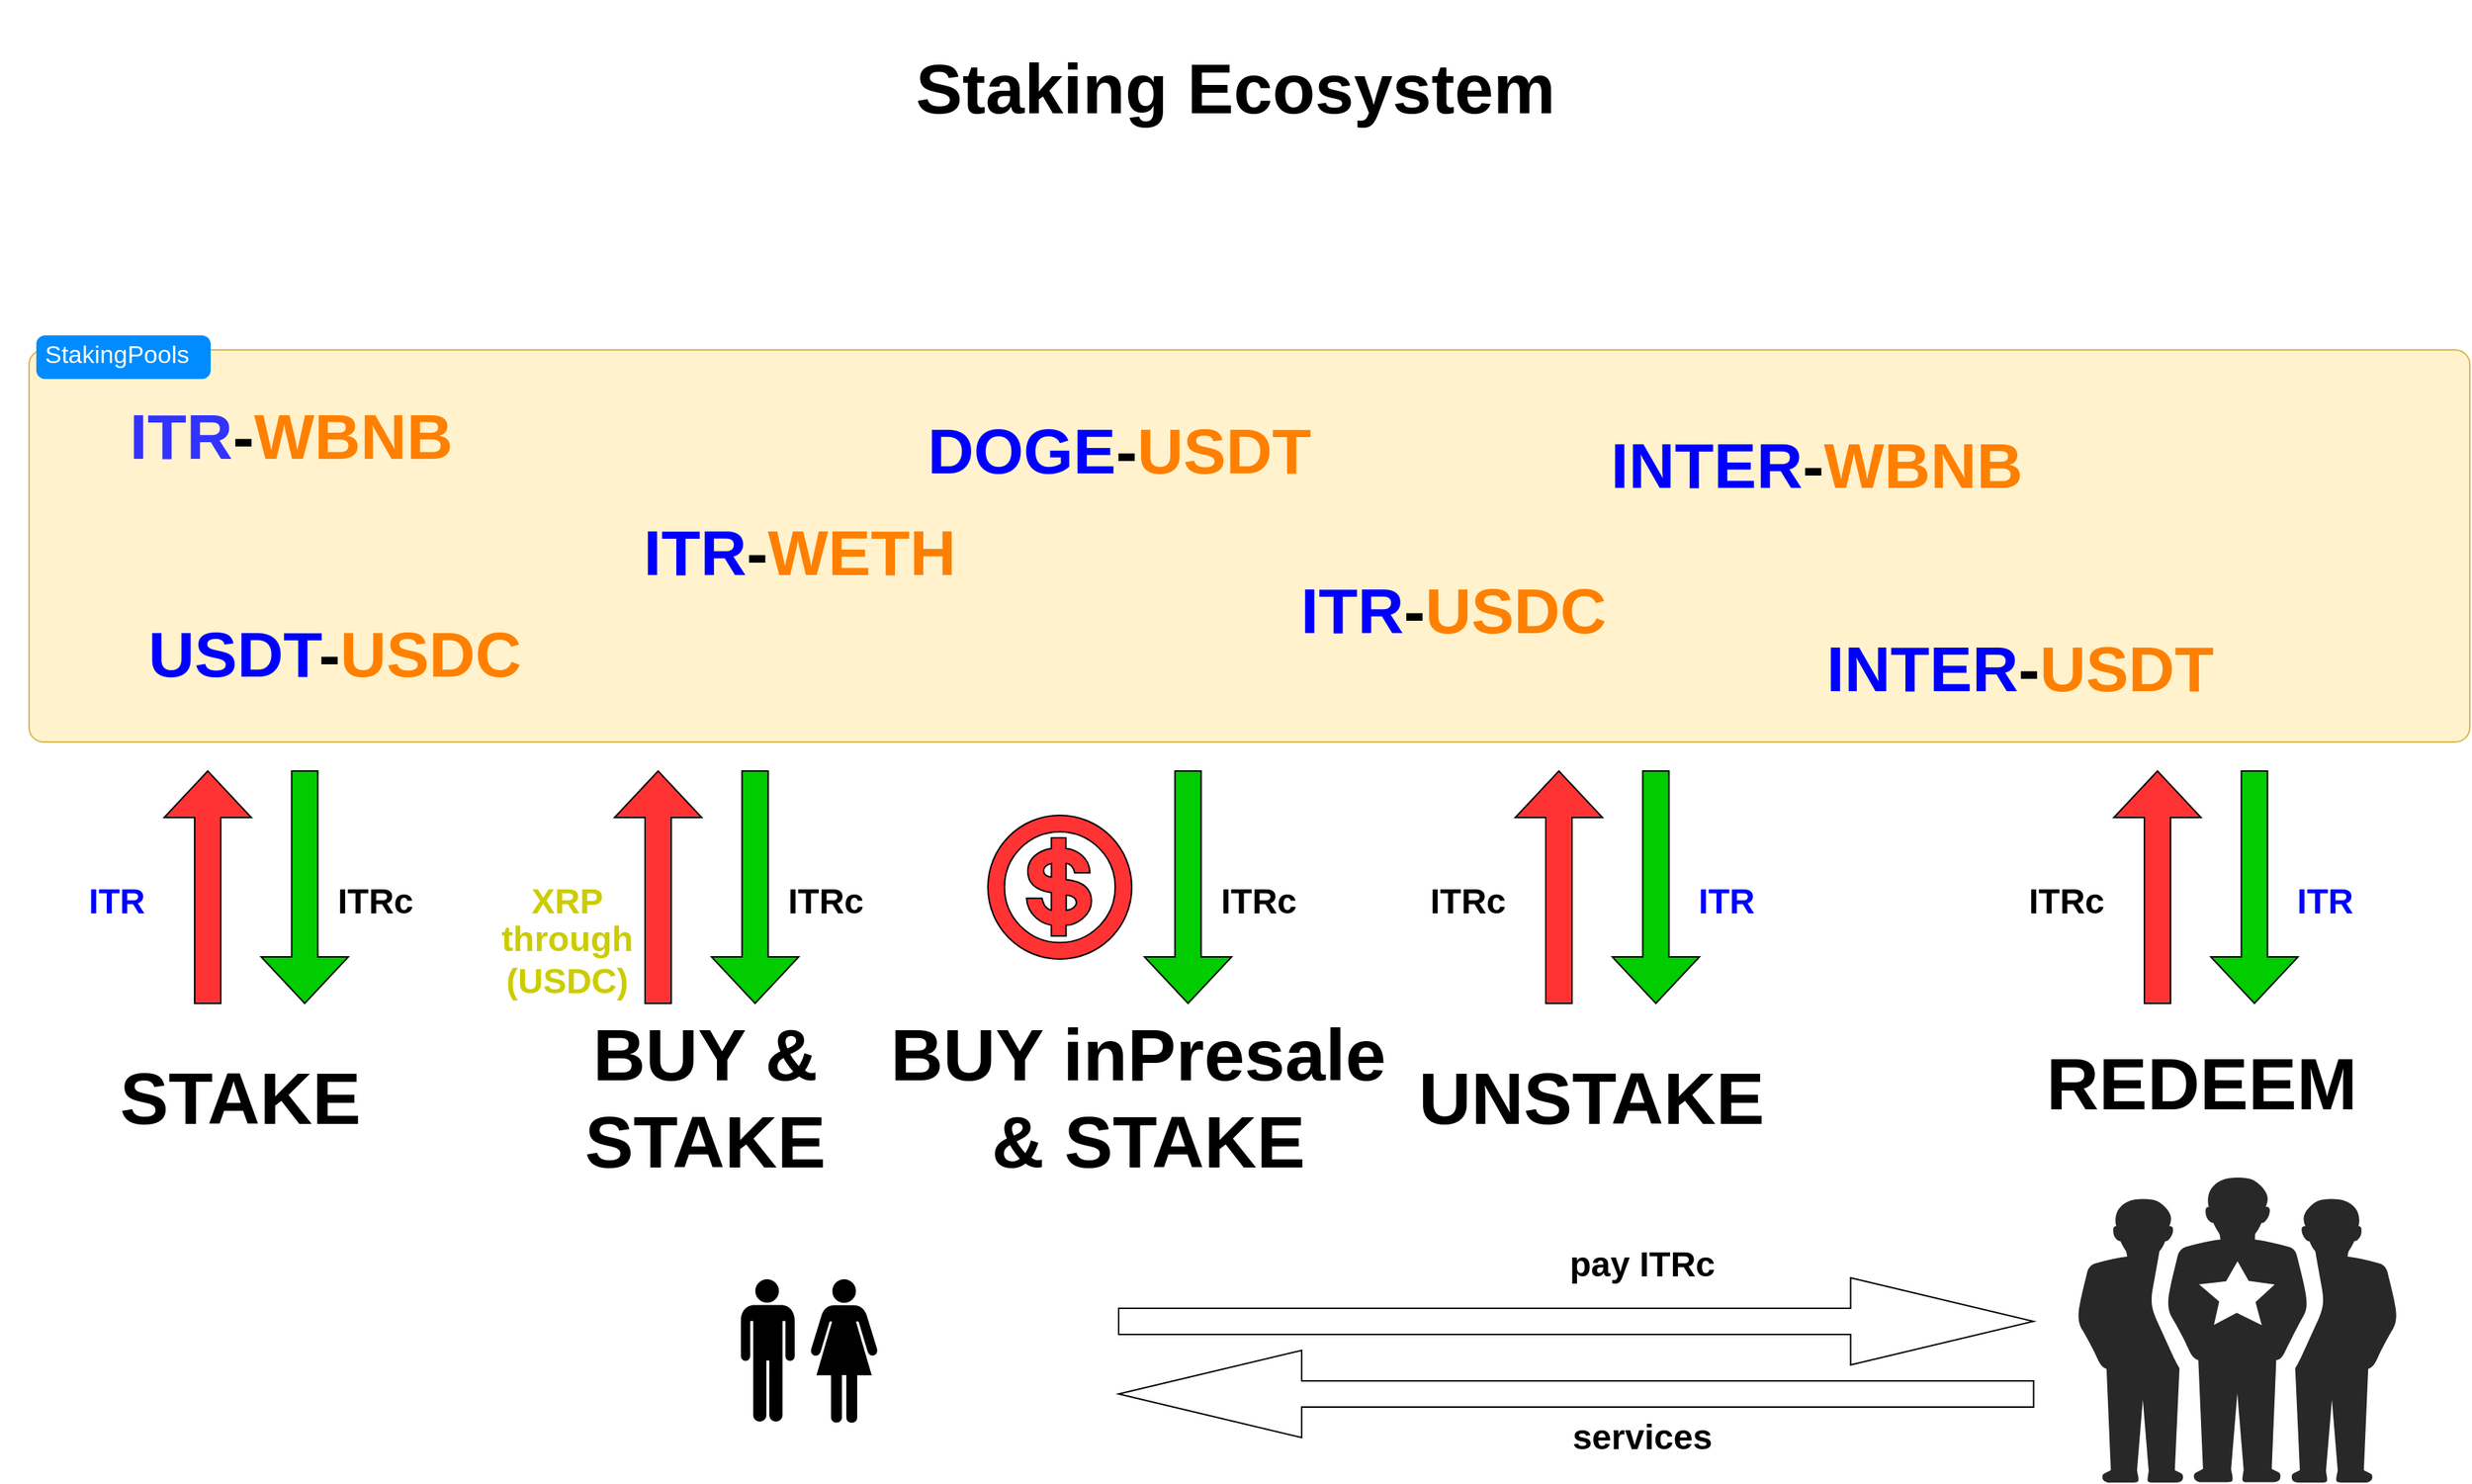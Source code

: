 <mxfile version="22.1.16" type="device">
  <diagram name="Page-1" id="1622d65d-c77d-c4b6-e0e7-3c11208c8684">
    <mxGraphModel dx="2206" dy="1483" grid="1" gridSize="10" guides="1" tooltips="1" connect="1" arrows="1" fold="1" page="1" pageScale="1.5" pageWidth="1169" pageHeight="826" background="none" math="0" shadow="0">
      <root>
        <mxCell id="0" style=";html=1;" />
        <mxCell id="1" style=";html=1;" parent="0" />
        <mxCell id="WapUv8mBKKln0bV9FBnh-1" value="" style="shape=mxgraph.signs.people.man_1;html=1;pointerEvents=1;fillColor=#000000;strokeColor=none;verticalLabelPosition=bottom;verticalAlign=top;align=center;sketch=0;" vertex="1" parent="1">
          <mxGeometry x="530" y="890" width="37" height="98" as="geometry" />
        </mxCell>
        <mxCell id="WapUv8mBKKln0bV9FBnh-2" value="" style="shape=mxgraph.signs.people.woman_1;html=1;pointerEvents=1;fillColor=#000000;strokeColor=none;verticalLabelPosition=bottom;verticalAlign=top;align=center;sketch=0;" vertex="1" parent="1">
          <mxGeometry x="577" y="890" width="48" height="100" as="geometry" />
        </mxCell>
        <mxCell id="WapUv8mBKKln0bV9FBnh-49" value="" style="shape=mxgraph.mockup.containers.marginRect;rectMarginTop=10;strokeColor=#d6b656;strokeWidth=1;dashed=0;rounded=1;arcSize=5;recursiveResize=0;html=1;whiteSpace=wrap;labelBackgroundColor=none;fillColor=#fff2cc;" vertex="1" parent="1">
          <mxGeometry x="40" y="240" width="1680" height="280" as="geometry" />
        </mxCell>
        <mxCell id="WapUv8mBKKln0bV9FBnh-50" value="StakingPools" style="shape=rect;strokeColor=none;fillColor=#008cff;strokeWidth=1;dashed=0;rounded=1;arcSize=20;fontColor=#ffffff;fontSize=17;spacing=2;spacingTop=-2;align=left;autosize=1;spacingLeft=4;resizeWidth=0;resizeHeight=0;perimeter=none;html=1;whiteSpace=wrap;" vertex="1" parent="WapUv8mBKKln0bV9FBnh-49">
          <mxGeometry x="5" width="120" height="30" as="geometry" />
        </mxCell>
        <mxCell id="WapUv8mBKKln0bV9FBnh-74" value="&lt;font color=&quot;#3333ff&quot; style=&quot;font-size: 44px;&quot;&gt;ITR&lt;/font&gt;-&lt;font color=&quot;#ff8000&quot; style=&quot;font-size: 44px;&quot;&gt;WBNB&lt;/font&gt;" style="text;strokeColor=none;fillColor=none;html=1;fontSize=44;fontStyle=1;verticalAlign=middle;align=center;" vertex="1" parent="WapUv8mBKKln0bV9FBnh-49">
          <mxGeometry x="129.75" y="50" width="100" height="40" as="geometry" />
        </mxCell>
        <mxCell id="WapUv8mBKKln0bV9FBnh-75" value="&lt;font color=&quot;#0000ff&quot; style=&quot;font-size: 44px;&quot;&gt;DOGE&lt;/font&gt;-&lt;font color=&quot;#ff8000&quot; style=&quot;font-size: 44px;&quot;&gt;USDT&lt;/font&gt;" style="text;strokeColor=none;fillColor=none;html=1;fontSize=44;fontStyle=1;verticalAlign=middle;align=center;" vertex="1" parent="WapUv8mBKKln0bV9FBnh-49">
          <mxGeometry x="700" y="60" width="100" height="40" as="geometry" />
        </mxCell>
        <mxCell id="WapUv8mBKKln0bV9FBnh-76" value="&lt;font color=&quot;#0000ff&quot; style=&quot;font-size: 44px;&quot;&gt;USDT&lt;/font&gt;-&lt;font color=&quot;#ff8000&quot; style=&quot;font-size: 44px;&quot;&gt;USDC&lt;/font&gt;" style="text;strokeColor=none;fillColor=none;html=1;fontSize=44;fontStyle=1;verticalAlign=middle;align=center;" vertex="1" parent="WapUv8mBKKln0bV9FBnh-49">
          <mxGeometry x="160" y="200" width="100" height="40" as="geometry" />
        </mxCell>
        <mxCell id="WapUv8mBKKln0bV9FBnh-77" value="&lt;font color=&quot;#0000ff&quot; style=&quot;font-size: 44px;&quot;&gt;ITR&lt;/font&gt;-&lt;font color=&quot;#ff8000&quot; style=&quot;font-size: 44px;&quot;&gt;WETH&lt;/font&gt;" style="text;strokeColor=none;fillColor=none;html=1;fontSize=44;fontStyle=1;verticalAlign=middle;align=center;" vertex="1" parent="WapUv8mBKKln0bV9FBnh-49">
          <mxGeometry x="480" y="130" width="100" height="40" as="geometry" />
        </mxCell>
        <mxCell id="WapUv8mBKKln0bV9FBnh-78" value="&lt;font color=&quot;#0000ff&quot; style=&quot;font-size: 44px;&quot;&gt;INTER&lt;/font&gt;-&lt;font color=&quot;#ff8000&quot; style=&quot;font-size: 44px;&quot;&gt;WBNB&lt;/font&gt;" style="text;strokeColor=none;fillColor=none;html=1;fontSize=44;fontStyle=1;verticalAlign=middle;align=center;" vertex="1" parent="WapUv8mBKKln0bV9FBnh-49">
          <mxGeometry x="1180" y="70" width="100" height="40" as="geometry" />
        </mxCell>
        <mxCell id="WapUv8mBKKln0bV9FBnh-79" value="&lt;font color=&quot;#0000ff&quot; style=&quot;font-size: 44px;&quot;&gt;ITR&lt;/font&gt;-&lt;font color=&quot;#ff8000&quot; style=&quot;font-size: 44px;&quot;&gt;USDC&lt;/font&gt;" style="text;strokeColor=none;fillColor=none;html=1;fontSize=44;fontStyle=1;verticalAlign=middle;align=center;" vertex="1" parent="WapUv8mBKKln0bV9FBnh-49">
          <mxGeometry x="930" y="170" width="100" height="40" as="geometry" />
        </mxCell>
        <mxCell id="WapUv8mBKKln0bV9FBnh-80" value="&lt;font color=&quot;#0000ff&quot; style=&quot;font-size: 44px;&quot;&gt;INTER&lt;/font&gt;-&lt;font color=&quot;#ff8000&quot; style=&quot;font-size: 44px;&quot;&gt;USDT&lt;/font&gt;" style="text;strokeColor=none;fillColor=none;html=1;fontSize=44;fontStyle=1;verticalAlign=middle;align=center;" vertex="1" parent="WapUv8mBKKln0bV9FBnh-49">
          <mxGeometry x="1320" y="210" width="100" height="40" as="geometry" />
        </mxCell>
        <mxCell id="WapUv8mBKKln0bV9FBnh-51" value="" style="shape=singleArrow;direction=north;whiteSpace=wrap;html=1;fillColor=#FF3333;" vertex="1" parent="1">
          <mxGeometry x="133" y="540" width="60" height="160" as="geometry" />
        </mxCell>
        <mxCell id="WapUv8mBKKln0bV9FBnh-52" value="" style="shape=singleArrow;direction=south;whiteSpace=wrap;html=1;fillColor=#00CC00;" vertex="1" parent="1">
          <mxGeometry x="199.75" y="540" width="60" height="160" as="geometry" />
        </mxCell>
        <mxCell id="WapUv8mBKKln0bV9FBnh-55" value="ITRc" style="text;strokeColor=none;fillColor=none;html=1;fontSize=24;fontStyle=1;verticalAlign=middle;align=center;" vertex="1" parent="1">
          <mxGeometry x="228" y="610" width="100" height="40" as="geometry" />
        </mxCell>
        <mxCell id="WapUv8mBKKln0bV9FBnh-56" value="STAKE" style="text;strokeColor=none;fillColor=none;html=1;fontSize=50;fontStyle=1;verticalAlign=middle;align=center;" vertex="1" parent="1">
          <mxGeometry x="20" y="720" width="330" height="90" as="geometry" />
        </mxCell>
        <mxCell id="WapUv8mBKKln0bV9FBnh-57" value="" style="shape=singleArrow;direction=north;whiteSpace=wrap;html=1;fillColor=#FF3333;" vertex="1" parent="1">
          <mxGeometry x="1063" y="540" width="60" height="160" as="geometry" />
        </mxCell>
        <mxCell id="WapUv8mBKKln0bV9FBnh-58" value="" style="shape=singleArrow;direction=south;whiteSpace=wrap;html=1;fillColor=#00CC00;" vertex="1" parent="1">
          <mxGeometry x="1129.75" y="540" width="60" height="160" as="geometry" />
        </mxCell>
        <mxCell id="WapUv8mBKKln0bV9FBnh-59" value="ITRc" style="text;strokeColor=none;fillColor=none;html=1;fontSize=24;fontStyle=1;verticalAlign=middle;align=center;" vertex="1" parent="1">
          <mxGeometry x="980" y="610" width="100" height="40" as="geometry" />
        </mxCell>
        <mxCell id="WapUv8mBKKln0bV9FBnh-60" value="&lt;font color=&quot;#0000ff&quot;&gt;ITR&lt;/font&gt;" style="text;strokeColor=none;fillColor=none;html=1;fontSize=24;fontStyle=1;verticalAlign=middle;align=center;" vertex="1" parent="1">
          <mxGeometry x="1158" y="610" width="100" height="40" as="geometry" />
        </mxCell>
        <mxCell id="WapUv8mBKKln0bV9FBnh-61" value="UNSTAKE" style="text;strokeColor=none;fillColor=none;html=1;fontSize=50;fontStyle=1;verticalAlign=middle;align=center;" vertex="1" parent="1">
          <mxGeometry x="950" y="720" width="330" height="90" as="geometry" />
        </mxCell>
        <mxCell id="WapUv8mBKKln0bV9FBnh-62" value="" style="verticalLabelPosition=bottom;sketch=0;html=1;fillColor=#282828;strokeColor=none;verticalAlign=top;pointerEvents=1;align=center;shape=mxgraph.cisco_safe.people_places_things_icons.icon1;" vertex="1" parent="1">
          <mxGeometry x="1450" y="820" width="220" height="210" as="geometry" />
        </mxCell>
        <mxCell id="WapUv8mBKKln0bV9FBnh-64" value="" style="shape=singleArrow;whiteSpace=wrap;html=1;" vertex="1" parent="1">
          <mxGeometry x="790" y="889" width="629.75" height="60" as="geometry" />
        </mxCell>
        <mxCell id="WapUv8mBKKln0bV9FBnh-66" value="pay ITRc" style="text;strokeColor=none;fillColor=none;html=1;fontSize=24;fontStyle=1;verticalAlign=middle;align=center;" vertex="1" parent="1">
          <mxGeometry x="1100" y="860" width="100" height="40" as="geometry" />
        </mxCell>
        <mxCell id="WapUv8mBKKln0bV9FBnh-67" value="" style="shape=singleArrow;direction=west;whiteSpace=wrap;html=1;" vertex="1" parent="1">
          <mxGeometry x="790" y="939" width="629.75" height="60" as="geometry" />
        </mxCell>
        <mxCell id="WapUv8mBKKln0bV9FBnh-68" value="services" style="text;strokeColor=none;fillColor=none;html=1;fontSize=24;fontStyle=1;verticalAlign=middle;align=center;" vertex="1" parent="1">
          <mxGeometry x="1100" y="979" width="100" height="40" as="geometry" />
        </mxCell>
        <mxCell id="WapUv8mBKKln0bV9FBnh-69" value="" style="shape=singleArrow;direction=north;whiteSpace=wrap;html=1;fillColor=#FF3333;" vertex="1" parent="1">
          <mxGeometry x="1475" y="540" width="60" height="160" as="geometry" />
        </mxCell>
        <mxCell id="WapUv8mBKKln0bV9FBnh-70" value="" style="shape=singleArrow;direction=south;whiteSpace=wrap;html=1;fillColor=#00CC00;" vertex="1" parent="1">
          <mxGeometry x="1541.75" y="540" width="60" height="160" as="geometry" />
        </mxCell>
        <mxCell id="WapUv8mBKKln0bV9FBnh-71" value="ITRc" style="text;strokeColor=none;fillColor=none;html=1;fontSize=24;fontStyle=1;verticalAlign=middle;align=center;" vertex="1" parent="1">
          <mxGeometry x="1392" y="610" width="100" height="40" as="geometry" />
        </mxCell>
        <mxCell id="WapUv8mBKKln0bV9FBnh-72" value="&lt;font color=&quot;#0000ff&quot;&gt;ITR&lt;/font&gt;" style="text;strokeColor=none;fillColor=none;html=1;fontSize=24;fontStyle=1;verticalAlign=middle;align=center;" vertex="1" parent="1">
          <mxGeometry x="1570" y="610" width="100" height="40" as="geometry" />
        </mxCell>
        <mxCell id="WapUv8mBKKln0bV9FBnh-73" value="REDEEM" style="text;strokeColor=none;fillColor=none;html=1;fontSize=50;fontStyle=1;verticalAlign=middle;align=center;" vertex="1" parent="1">
          <mxGeometry x="1370" y="710" width="330" height="90" as="geometry" />
        </mxCell>
        <mxCell id="WapUv8mBKKln0bV9FBnh-81" value="&lt;h1&gt;Staking Ecosystem&lt;/h1&gt;" style="text;strokeColor=none;fillColor=none;html=1;fontSize=24;fontStyle=1;verticalAlign=middle;align=center;" vertex="1" parent="1">
          <mxGeometry x="820" y="50" width="100" height="40" as="geometry" />
        </mxCell>
        <mxCell id="WapUv8mBKKln0bV9FBnh-82" value="&lt;font color=&quot;#0000ff&quot;&gt;ITR&lt;/font&gt;" style="text;strokeColor=none;fillColor=none;html=1;fontSize=24;fontStyle=1;verticalAlign=middle;align=center;" vertex="1" parent="1">
          <mxGeometry x="50" y="610" width="100" height="40" as="geometry" />
        </mxCell>
        <mxCell id="WapUv8mBKKln0bV9FBnh-83" value="" style="shape=singleArrow;direction=north;whiteSpace=wrap;html=1;fillColor=#FF3333;" vertex="1" parent="1">
          <mxGeometry x="443" y="540" width="60" height="160" as="geometry" />
        </mxCell>
        <mxCell id="WapUv8mBKKln0bV9FBnh-84" value="" style="shape=singleArrow;direction=south;whiteSpace=wrap;html=1;fillColor=#00CC00;" vertex="1" parent="1">
          <mxGeometry x="509.75" y="540" width="60" height="160" as="geometry" />
        </mxCell>
        <mxCell id="WapUv8mBKKln0bV9FBnh-85" value="ITRc" style="text;strokeColor=none;fillColor=none;html=1;fontSize=24;fontStyle=1;verticalAlign=middle;align=center;" vertex="1" parent="1">
          <mxGeometry x="538" y="610" width="100" height="40" as="geometry" />
        </mxCell>
        <mxCell id="WapUv8mBKKln0bV9FBnh-86" value="BUY &amp;amp;&lt;br&gt;STAKE" style="text;strokeColor=none;fillColor=none;html=1;fontSize=50;fontStyle=1;verticalAlign=middle;align=center;" vertex="1" parent="1">
          <mxGeometry x="340" y="720" width="330" height="90" as="geometry" />
        </mxCell>
        <mxCell id="WapUv8mBKKln0bV9FBnh-87" value="&lt;font color=&quot;#cccc00&quot;&gt;XRP&lt;/font&gt;" style="text;strokeColor=none;fillColor=none;html=1;fontSize=24;fontStyle=1;verticalAlign=middle;align=center;" vertex="1" parent="1">
          <mxGeometry x="360" y="610" width="100" height="40" as="geometry" />
        </mxCell>
        <mxCell id="WapUv8mBKKln0bV9FBnh-88" value="&lt;font color=&quot;#cccc00&quot;&gt;through&lt;br&gt;(USDC)&lt;/font&gt;" style="text;strokeColor=none;fillColor=none;html=1;fontSize=24;fontStyle=1;verticalAlign=middle;align=center;" vertex="1" parent="1">
          <mxGeometry x="360" y="650" width="100" height="40" as="geometry" />
        </mxCell>
        <mxCell id="WapUv8mBKKln0bV9FBnh-93" value="" style="shape=singleArrow;direction=south;whiteSpace=wrap;html=1;fillColor=#00CC00;" vertex="1" parent="1">
          <mxGeometry x="807.75" y="540" width="60" height="160" as="geometry" />
        </mxCell>
        <mxCell id="WapUv8mBKKln0bV9FBnh-94" value="ITRc" style="text;strokeColor=none;fillColor=none;html=1;fontSize=24;fontStyle=1;verticalAlign=middle;align=center;" vertex="1" parent="1">
          <mxGeometry x="836" y="610" width="100" height="40" as="geometry" />
        </mxCell>
        <mxCell id="WapUv8mBKKln0bV9FBnh-95" value="BUY inPresale&lt;br&gt;&amp;nbsp;&amp;amp; STAKE" style="text;strokeColor=none;fillColor=none;html=1;fontSize=50;fontStyle=1;verticalAlign=middle;align=center;" vertex="1" parent="1">
          <mxGeometry x="638" y="720" width="330" height="90" as="geometry" />
        </mxCell>
        <mxCell id="WapUv8mBKKln0bV9FBnh-101" value="" style="shape=mxgraph.signs.travel.cashier;html=1;pointerEvents=1;fillColor=#FF3333;strokeColor=default;verticalLabelPosition=bottom;verticalAlign=middle;align=center;sketch=0;" vertex="1" parent="1">
          <mxGeometry x="700" y="570.5" width="99" height="99" as="geometry" />
        </mxCell>
      </root>
    </mxGraphModel>
  </diagram>
</mxfile>
